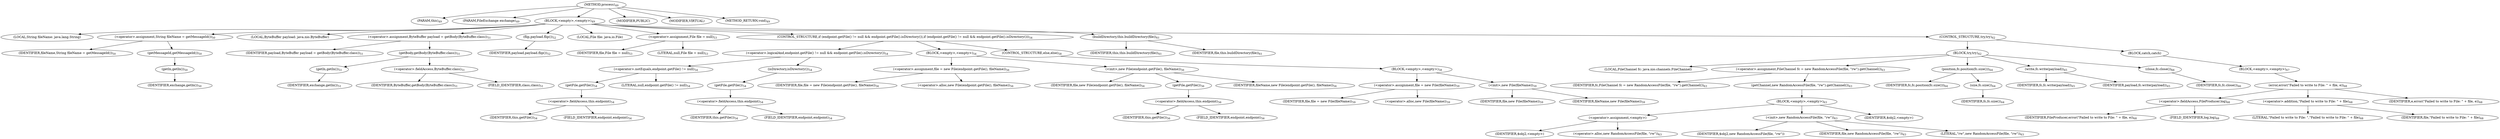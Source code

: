 digraph "process" {  
"48" [label = <(METHOD,process)<SUB>49</SUB>> ]
"12" [label = <(PARAM,this)<SUB>49</SUB>> ]
"49" [label = <(PARAM,FileExchange exchange)<SUB>49</SUB>> ]
"50" [label = <(BLOCK,&lt;empty&gt;,&lt;empty&gt;)<SUB>49</SUB>> ]
"51" [label = <(LOCAL,String fileName: java.lang.String)> ]
"52" [label = <(&lt;operator&gt;.assignment,String fileName = getMessageId())<SUB>50</SUB>> ]
"53" [label = <(IDENTIFIER,fileName,String fileName = getMessageId())<SUB>50</SUB>> ]
"54" [label = <(getMessageId,getMessageId())<SUB>50</SUB>> ]
"55" [label = <(getIn,getIn())<SUB>50</SUB>> ]
"56" [label = <(IDENTIFIER,exchange,getIn())<SUB>50</SUB>> ]
"57" [label = <(LOCAL,ByteBuffer payload: java.nio.ByteBuffer)> ]
"58" [label = <(&lt;operator&gt;.assignment,ByteBuffer payload = getBody(ByteBuffer.class))<SUB>51</SUB>> ]
"59" [label = <(IDENTIFIER,payload,ByteBuffer payload = getBody(ByteBuffer.class))<SUB>51</SUB>> ]
"60" [label = <(getBody,getBody(ByteBuffer.class))<SUB>51</SUB>> ]
"61" [label = <(getIn,getIn())<SUB>51</SUB>> ]
"62" [label = <(IDENTIFIER,exchange,getIn())<SUB>51</SUB>> ]
"63" [label = <(&lt;operator&gt;.fieldAccess,ByteBuffer.class)<SUB>51</SUB>> ]
"64" [label = <(IDENTIFIER,ByteBuffer,getBody(ByteBuffer.class))<SUB>51</SUB>> ]
"65" [label = <(FIELD_IDENTIFIER,class,class)<SUB>51</SUB>> ]
"66" [label = <(flip,payload.flip())<SUB>52</SUB>> ]
"67" [label = <(IDENTIFIER,payload,payload.flip())<SUB>52</SUB>> ]
"9" [label = <(LOCAL,File file: java.io.File)> ]
"68" [label = <(&lt;operator&gt;.assignment,File file = null)<SUB>53</SUB>> ]
"69" [label = <(IDENTIFIER,file,File file = null)<SUB>53</SUB>> ]
"70" [label = <(LITERAL,null,File file = null)<SUB>53</SUB>> ]
"71" [label = <(CONTROL_STRUCTURE,if (endpoint.getFile() != null &amp;&amp; endpoint.getFile().isDirectory()),if (endpoint.getFile() != null &amp;&amp; endpoint.getFile().isDirectory()))<SUB>54</SUB>> ]
"72" [label = <(&lt;operator&gt;.logicalAnd,endpoint.getFile() != null &amp;&amp; endpoint.getFile().isDirectory())<SUB>54</SUB>> ]
"73" [label = <(&lt;operator&gt;.notEquals,endpoint.getFile() != null)<SUB>54</SUB>> ]
"74" [label = <(getFile,getFile())<SUB>54</SUB>> ]
"75" [label = <(&lt;operator&gt;.fieldAccess,this.endpoint)<SUB>54</SUB>> ]
"76" [label = <(IDENTIFIER,this,getFile())<SUB>54</SUB>> ]
"77" [label = <(FIELD_IDENTIFIER,endpoint,endpoint)<SUB>54</SUB>> ]
"78" [label = <(LITERAL,null,endpoint.getFile() != null)<SUB>54</SUB>> ]
"79" [label = <(isDirectory,isDirectory())<SUB>54</SUB>> ]
"80" [label = <(getFile,getFile())<SUB>54</SUB>> ]
"81" [label = <(&lt;operator&gt;.fieldAccess,this.endpoint)<SUB>54</SUB>> ]
"82" [label = <(IDENTIFIER,this,getFile())<SUB>54</SUB>> ]
"83" [label = <(FIELD_IDENTIFIER,endpoint,endpoint)<SUB>54</SUB>> ]
"84" [label = <(BLOCK,&lt;empty&gt;,&lt;empty&gt;)<SUB>54</SUB>> ]
"85" [label = <(&lt;operator&gt;.assignment,file = new File(endpoint.getFile(), fileName))<SUB>56</SUB>> ]
"86" [label = <(IDENTIFIER,file,file = new File(endpoint.getFile(), fileName))<SUB>56</SUB>> ]
"87" [label = <(&lt;operator&gt;.alloc,new File(endpoint.getFile(), fileName))<SUB>56</SUB>> ]
"88" [label = <(&lt;init&gt;,new File(endpoint.getFile(), fileName))<SUB>56</SUB>> ]
"8" [label = <(IDENTIFIER,file,new File(endpoint.getFile(), fileName))<SUB>56</SUB>> ]
"89" [label = <(getFile,getFile())<SUB>56</SUB>> ]
"90" [label = <(&lt;operator&gt;.fieldAccess,this.endpoint)<SUB>56</SUB>> ]
"91" [label = <(IDENTIFIER,this,getFile())<SUB>56</SUB>> ]
"92" [label = <(FIELD_IDENTIFIER,endpoint,endpoint)<SUB>56</SUB>> ]
"93" [label = <(IDENTIFIER,fileName,new File(endpoint.getFile(), fileName))<SUB>56</SUB>> ]
"94" [label = <(CONTROL_STRUCTURE,else,else)<SUB>58</SUB>> ]
"95" [label = <(BLOCK,&lt;empty&gt;,&lt;empty&gt;)<SUB>58</SUB>> ]
"96" [label = <(&lt;operator&gt;.assignment,file = new File(fileName))<SUB>59</SUB>> ]
"97" [label = <(IDENTIFIER,file,file = new File(fileName))<SUB>59</SUB>> ]
"98" [label = <(&lt;operator&gt;.alloc,new File(fileName))<SUB>59</SUB>> ]
"99" [label = <(&lt;init&gt;,new File(fileName))<SUB>59</SUB>> ]
"10" [label = <(IDENTIFIER,file,new File(fileName))<SUB>59</SUB>> ]
"100" [label = <(IDENTIFIER,fileName,new File(fileName))<SUB>59</SUB>> ]
"101" [label = <(buildDirectory,this.buildDirectory(file))<SUB>61</SUB>> ]
"11" [label = <(IDENTIFIER,this,this.buildDirectory(file))<SUB>61</SUB>> ]
"102" [label = <(IDENTIFIER,file,this.buildDirectory(file))<SUB>61</SUB>> ]
"103" [label = <(CONTROL_STRUCTURE,try,try)<SUB>62</SUB>> ]
"104" [label = <(BLOCK,try,try)<SUB>62</SUB>> ]
"105" [label = <(LOCAL,FileChannel fc: java.nio.channels.FileChannel)> ]
"106" [label = <(&lt;operator&gt;.assignment,FileChannel fc = new RandomAccessFile(file, &quot;rw&quot;).getChannel())<SUB>63</SUB>> ]
"107" [label = <(IDENTIFIER,fc,FileChannel fc = new RandomAccessFile(file, &quot;rw&quot;).getChannel())<SUB>63</SUB>> ]
"108" [label = <(getChannel,new RandomAccessFile(file, &quot;rw&quot;).getChannel())<SUB>63</SUB>> ]
"109" [label = <(BLOCK,&lt;empty&gt;,&lt;empty&gt;)<SUB>63</SUB>> ]
"110" [label = <(&lt;operator&gt;.assignment,&lt;empty&gt;)> ]
"111" [label = <(IDENTIFIER,$obj2,&lt;empty&gt;)> ]
"112" [label = <(&lt;operator&gt;.alloc,new RandomAccessFile(file, &quot;rw&quot;))<SUB>63</SUB>> ]
"113" [label = <(&lt;init&gt;,new RandomAccessFile(file, &quot;rw&quot;))<SUB>63</SUB>> ]
"114" [label = <(IDENTIFIER,$obj2,new RandomAccessFile(file, &quot;rw&quot;))> ]
"115" [label = <(IDENTIFIER,file,new RandomAccessFile(file, &quot;rw&quot;))<SUB>63</SUB>> ]
"116" [label = <(LITERAL,&quot;rw&quot;,new RandomAccessFile(file, &quot;rw&quot;))<SUB>63</SUB>> ]
"117" [label = <(IDENTIFIER,$obj2,&lt;empty&gt;)> ]
"118" [label = <(position,fc.position(fc.size()))<SUB>64</SUB>> ]
"119" [label = <(IDENTIFIER,fc,fc.position(fc.size()))<SUB>64</SUB>> ]
"120" [label = <(size,fc.size())<SUB>64</SUB>> ]
"121" [label = <(IDENTIFIER,fc,fc.size())<SUB>64</SUB>> ]
"122" [label = <(write,fc.write(payload))<SUB>65</SUB>> ]
"123" [label = <(IDENTIFIER,fc,fc.write(payload))<SUB>65</SUB>> ]
"124" [label = <(IDENTIFIER,payload,fc.write(payload))<SUB>65</SUB>> ]
"125" [label = <(close,fc.close())<SUB>66</SUB>> ]
"126" [label = <(IDENTIFIER,fc,fc.close())<SUB>66</SUB>> ]
"127" [label = <(BLOCK,catch,catch)> ]
"128" [label = <(BLOCK,&lt;empty&gt;,&lt;empty&gt;)<SUB>67</SUB>> ]
"129" [label = <(error,error(&quot;Failed to write to File: &quot; + file, e))<SUB>68</SUB>> ]
"130" [label = <(&lt;operator&gt;.fieldAccess,FileProducer.log)<SUB>68</SUB>> ]
"131" [label = <(IDENTIFIER,FileProducer,error(&quot;Failed to write to File: &quot; + file, e))<SUB>68</SUB>> ]
"132" [label = <(FIELD_IDENTIFIER,log,log)<SUB>68</SUB>> ]
"133" [label = <(&lt;operator&gt;.addition,&quot;Failed to write to File: &quot; + file)<SUB>68</SUB>> ]
"134" [label = <(LITERAL,&quot;Failed to write to File: &quot;,&quot;Failed to write to File: &quot; + file)<SUB>68</SUB>> ]
"135" [label = <(IDENTIFIER,file,&quot;Failed to write to File: &quot; + file)<SUB>68</SUB>> ]
"136" [label = <(IDENTIFIER,e,error(&quot;Failed to write to File: &quot; + file, e))<SUB>68</SUB>> ]
"137" [label = <(MODIFIER,PUBLIC)> ]
"138" [label = <(MODIFIER,VIRTUAL)> ]
"139" [label = <(METHOD_RETURN,void)<SUB>49</SUB>> ]
  "48" -> "12" 
  "48" -> "49" 
  "48" -> "50" 
  "48" -> "137" 
  "48" -> "138" 
  "48" -> "139" 
  "50" -> "51" 
  "50" -> "52" 
  "50" -> "57" 
  "50" -> "58" 
  "50" -> "66" 
  "50" -> "9" 
  "50" -> "68" 
  "50" -> "71" 
  "50" -> "101" 
  "50" -> "103" 
  "52" -> "53" 
  "52" -> "54" 
  "54" -> "55" 
  "55" -> "56" 
  "58" -> "59" 
  "58" -> "60" 
  "60" -> "61" 
  "60" -> "63" 
  "61" -> "62" 
  "63" -> "64" 
  "63" -> "65" 
  "66" -> "67" 
  "68" -> "69" 
  "68" -> "70" 
  "71" -> "72" 
  "71" -> "84" 
  "71" -> "94" 
  "72" -> "73" 
  "72" -> "79" 
  "73" -> "74" 
  "73" -> "78" 
  "74" -> "75" 
  "75" -> "76" 
  "75" -> "77" 
  "79" -> "80" 
  "80" -> "81" 
  "81" -> "82" 
  "81" -> "83" 
  "84" -> "85" 
  "84" -> "88" 
  "85" -> "86" 
  "85" -> "87" 
  "88" -> "8" 
  "88" -> "89" 
  "88" -> "93" 
  "89" -> "90" 
  "90" -> "91" 
  "90" -> "92" 
  "94" -> "95" 
  "95" -> "96" 
  "95" -> "99" 
  "96" -> "97" 
  "96" -> "98" 
  "99" -> "10" 
  "99" -> "100" 
  "101" -> "11" 
  "101" -> "102" 
  "103" -> "104" 
  "103" -> "127" 
  "104" -> "105" 
  "104" -> "106" 
  "104" -> "118" 
  "104" -> "122" 
  "104" -> "125" 
  "106" -> "107" 
  "106" -> "108" 
  "108" -> "109" 
  "109" -> "110" 
  "109" -> "113" 
  "109" -> "117" 
  "110" -> "111" 
  "110" -> "112" 
  "113" -> "114" 
  "113" -> "115" 
  "113" -> "116" 
  "118" -> "119" 
  "118" -> "120" 
  "120" -> "121" 
  "122" -> "123" 
  "122" -> "124" 
  "125" -> "126" 
  "127" -> "128" 
  "128" -> "129" 
  "129" -> "130" 
  "129" -> "133" 
  "129" -> "136" 
  "130" -> "131" 
  "130" -> "132" 
  "133" -> "134" 
  "133" -> "135" 
}
